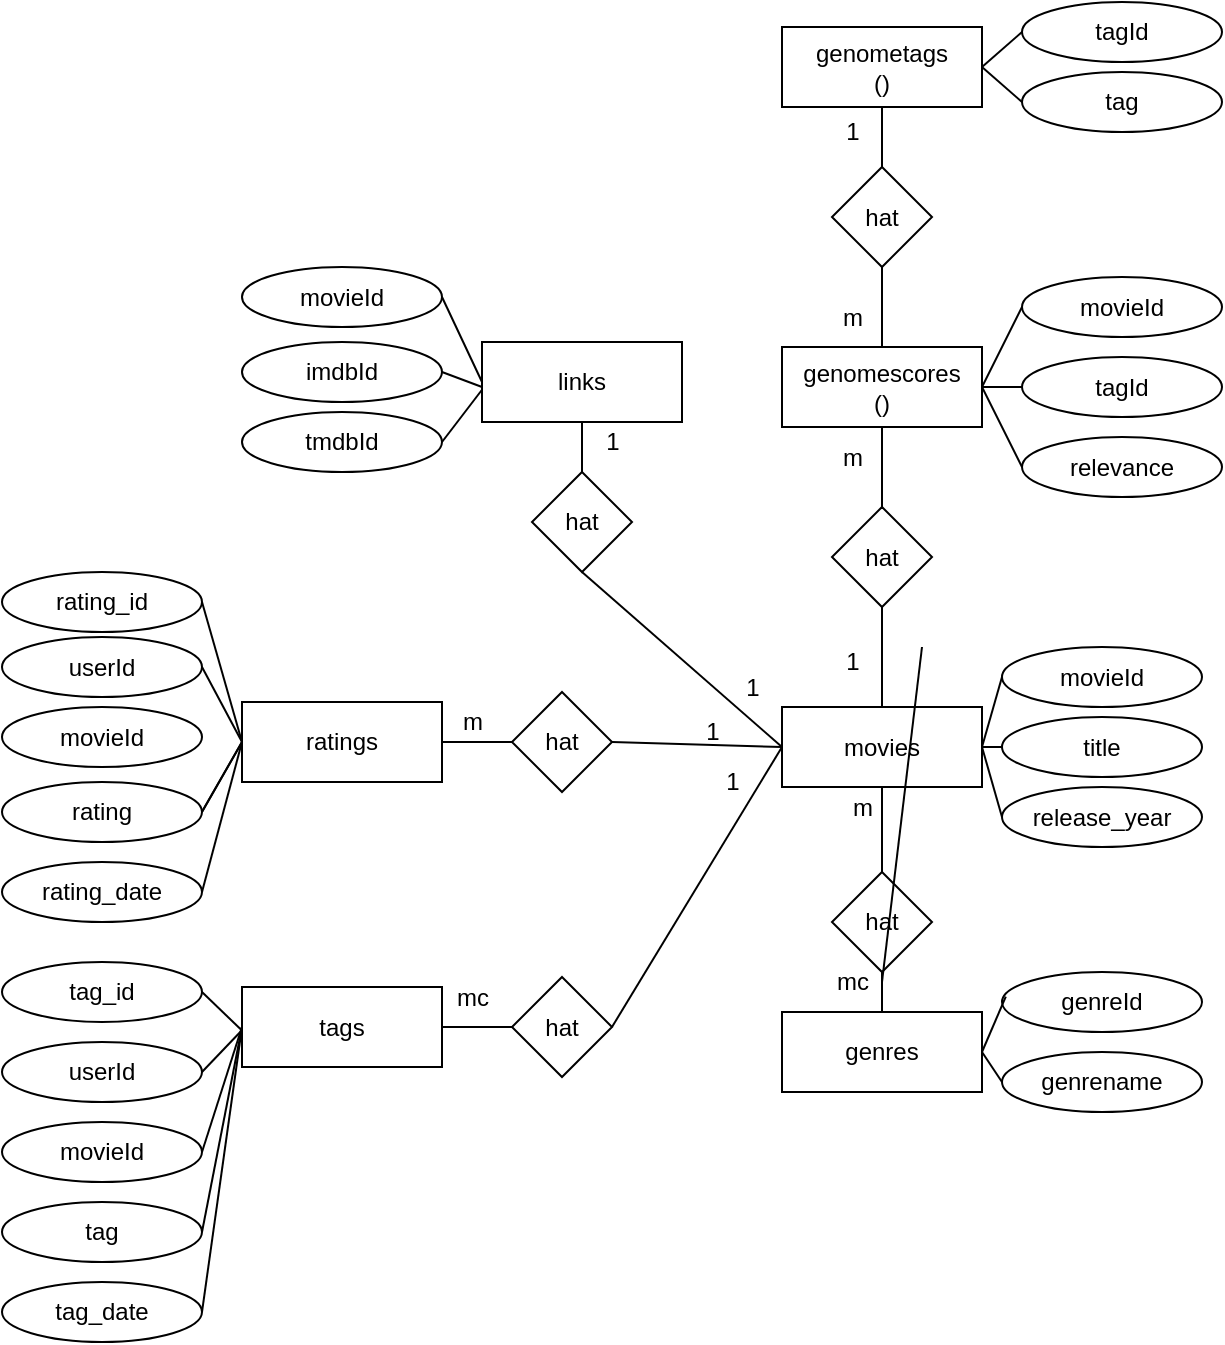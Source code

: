<mxfile version="20.6.0" type="device"><diagram id="pMlSfXwE46G5lVxxXIqY" name="Seite-1"><mxGraphModel dx="1527" dy="844" grid="1" gridSize="10" guides="1" tooltips="1" connect="1" arrows="1" fold="1" page="1" pageScale="1" pageWidth="827" pageHeight="1169" math="0" shadow="0"><root><mxCell id="0"/><mxCell id="1" parent="0"/><mxCell id="RwwPfl5igsPmgXMVHq_F-2" value="movies" style="whiteSpace=wrap;html=1;align=center;" vertex="1" parent="1"><mxGeometry x="520" y="542.5" width="100" height="40" as="geometry"/></mxCell><mxCell id="RwwPfl5igsPmgXMVHq_F-4" value="hat" style="rhombus;whiteSpace=wrap;html=1;" vertex="1" parent="1"><mxGeometry x="545" y="442.5" width="50" height="50" as="geometry"/></mxCell><mxCell id="RwwPfl5igsPmgXMVHq_F-6" value="movieId" style="ellipse;whiteSpace=wrap;html=1;align=center;" vertex="1" parent="1"><mxGeometry x="630" y="512.5" width="100" height="30" as="geometry"/></mxCell><mxCell id="RwwPfl5igsPmgXMVHq_F-7" value="title" style="ellipse;whiteSpace=wrap;html=1;align=center;" vertex="1" parent="1"><mxGeometry x="630" y="547.5" width="100" height="30" as="geometry"/></mxCell><mxCell id="RwwPfl5igsPmgXMVHq_F-8" value="release_year" style="ellipse;whiteSpace=wrap;html=1;align=center;" vertex="1" parent="1"><mxGeometry x="630" y="582.5" width="100" height="30" as="geometry"/></mxCell><mxCell id="RwwPfl5igsPmgXMVHq_F-9" value="" style="endArrow=none;html=1;rounded=0;exitX=1;exitY=0.5;exitDx=0;exitDy=0;entryX=0;entryY=0.5;entryDx=0;entryDy=0;" edge="1" parent="1" source="RwwPfl5igsPmgXMVHq_F-2" target="RwwPfl5igsPmgXMVHq_F-6"><mxGeometry relative="1" as="geometry"><mxPoint x="530" y="522.5" as="sourcePoint"/><mxPoint x="690" y="522.5" as="targetPoint"/></mxGeometry></mxCell><mxCell id="RwwPfl5igsPmgXMVHq_F-10" value="" style="endArrow=none;html=1;rounded=0;exitX=1;exitY=0.5;exitDx=0;exitDy=0;entryX=0;entryY=0.5;entryDx=0;entryDy=0;" edge="1" parent="1" source="RwwPfl5igsPmgXMVHq_F-2" target="RwwPfl5igsPmgXMVHq_F-7"><mxGeometry relative="1" as="geometry"><mxPoint x="550" y="532.5" as="sourcePoint"/><mxPoint x="710" y="532.5" as="targetPoint"/></mxGeometry></mxCell><mxCell id="RwwPfl5igsPmgXMVHq_F-12" value="" style="endArrow=none;html=1;rounded=0;exitX=1;exitY=0.5;exitDx=0;exitDy=0;entryX=0;entryY=0.5;entryDx=0;entryDy=0;" edge="1" parent="1" source="RwwPfl5igsPmgXMVHq_F-2" target="RwwPfl5igsPmgXMVHq_F-8"><mxGeometry relative="1" as="geometry"><mxPoint x="550" y="542.5" as="sourcePoint"/><mxPoint x="710" y="542.5" as="targetPoint"/></mxGeometry></mxCell><mxCell id="RwwPfl5igsPmgXMVHq_F-13" value="&lt;div&gt;genomescores&lt;/div&gt;&lt;div&gt;()&lt;br&gt;&lt;/div&gt;" style="whiteSpace=wrap;html=1;align=center;" vertex="1" parent="1"><mxGeometry x="520" y="362.5" width="100" height="40" as="geometry"/></mxCell><mxCell id="RwwPfl5igsPmgXMVHq_F-14" value="movieId" style="ellipse;whiteSpace=wrap;html=1;align=center;" vertex="1" parent="1"><mxGeometry x="640" y="327.5" width="100" height="30" as="geometry"/></mxCell><mxCell id="RwwPfl5igsPmgXMVHq_F-15" value="tagId" style="ellipse;whiteSpace=wrap;html=1;align=center;" vertex="1" parent="1"><mxGeometry x="640" y="367.5" width="100" height="30" as="geometry"/></mxCell><mxCell id="RwwPfl5igsPmgXMVHq_F-16" value="relevance" style="ellipse;whiteSpace=wrap;html=1;align=center;" vertex="1" parent="1"><mxGeometry x="640" y="407.5" width="100" height="30" as="geometry"/></mxCell><mxCell id="RwwPfl5igsPmgXMVHq_F-17" value="&lt;div&gt;genometags&lt;/div&gt;&lt;div&gt;()&lt;br&gt;&lt;/div&gt;" style="whiteSpace=wrap;html=1;align=center;" vertex="1" parent="1"><mxGeometry x="520" y="202.5" width="100" height="40" as="geometry"/></mxCell><mxCell id="RwwPfl5igsPmgXMVHq_F-18" value="tagId" style="ellipse;whiteSpace=wrap;html=1;align=center;" vertex="1" parent="1"><mxGeometry x="640" y="190" width="100" height="30" as="geometry"/></mxCell><mxCell id="RwwPfl5igsPmgXMVHq_F-19" value="tag" style="ellipse;whiteSpace=wrap;html=1;align=center;" vertex="1" parent="1"><mxGeometry x="640" y="225" width="100" height="30" as="geometry"/></mxCell><mxCell id="RwwPfl5igsPmgXMVHq_F-20" value="" style="endArrow=none;html=1;rounded=0;exitX=1;exitY=0.5;exitDx=0;exitDy=0;entryX=0;entryY=0.5;entryDx=0;entryDy=0;" edge="1" parent="1" source="RwwPfl5igsPmgXMVHq_F-13" target="RwwPfl5igsPmgXMVHq_F-14"><mxGeometry relative="1" as="geometry"><mxPoint x="540" y="342.5" as="sourcePoint"/><mxPoint x="630" y="332.5" as="targetPoint"/></mxGeometry></mxCell><mxCell id="RwwPfl5igsPmgXMVHq_F-21" value="" style="endArrow=none;html=1;rounded=0;exitX=1;exitY=0.5;exitDx=0;exitDy=0;entryX=0;entryY=0.5;entryDx=0;entryDy=0;" edge="1" parent="1" source="RwwPfl5igsPmgXMVHq_F-13" target="RwwPfl5igsPmgXMVHq_F-15"><mxGeometry relative="1" as="geometry"><mxPoint x="540" y="342.5" as="sourcePoint"/><mxPoint x="700" y="342.5" as="targetPoint"/></mxGeometry></mxCell><mxCell id="RwwPfl5igsPmgXMVHq_F-22" value="" style="endArrow=none;html=1;rounded=0;entryX=0;entryY=0.5;entryDx=0;entryDy=0;" edge="1" parent="1" target="RwwPfl5igsPmgXMVHq_F-16"><mxGeometry relative="1" as="geometry"><mxPoint x="620" y="382.5" as="sourcePoint"/><mxPoint x="700" y="342.5" as="targetPoint"/></mxGeometry></mxCell><mxCell id="RwwPfl5igsPmgXMVHq_F-23" value="" style="endArrow=none;html=1;rounded=0;exitX=1;exitY=0.5;exitDx=0;exitDy=0;entryX=0;entryY=0.5;entryDx=0;entryDy=0;" edge="1" parent="1" source="RwwPfl5igsPmgXMVHq_F-17" target="RwwPfl5igsPmgXMVHq_F-18"><mxGeometry relative="1" as="geometry"><mxPoint x="540" y="342.5" as="sourcePoint"/><mxPoint x="700" y="342.5" as="targetPoint"/></mxGeometry></mxCell><mxCell id="RwwPfl5igsPmgXMVHq_F-25" value="" style="endArrow=none;html=1;rounded=0;exitX=1;exitY=0.5;exitDx=0;exitDy=0;entryX=0;entryY=0.5;entryDx=0;entryDy=0;" edge="1" parent="1" source="RwwPfl5igsPmgXMVHq_F-17" target="RwwPfl5igsPmgXMVHq_F-19"><mxGeometry relative="1" as="geometry"><mxPoint x="540" y="342.5" as="sourcePoint"/><mxPoint x="700" y="342.5" as="targetPoint"/></mxGeometry></mxCell><mxCell id="RwwPfl5igsPmgXMVHq_F-26" value="hat" style="rhombus;whiteSpace=wrap;html=1;" vertex="1" parent="1"><mxGeometry x="545" y="272.5" width="50" height="50" as="geometry"/></mxCell><mxCell id="RwwPfl5igsPmgXMVHq_F-27" value="links" style="whiteSpace=wrap;html=1;align=center;" vertex="1" parent="1"><mxGeometry x="370" y="360" width="100" height="40" as="geometry"/></mxCell><mxCell id="RwwPfl5igsPmgXMVHq_F-28" value="movieId" style="ellipse;whiteSpace=wrap;html=1;align=center;" vertex="1" parent="1"><mxGeometry x="250" y="322.5" width="100" height="30" as="geometry"/></mxCell><mxCell id="RwwPfl5igsPmgXMVHq_F-29" value="imdbId" style="ellipse;whiteSpace=wrap;html=1;align=center;" vertex="1" parent="1"><mxGeometry x="250" y="360" width="100" height="30" as="geometry"/></mxCell><mxCell id="RwwPfl5igsPmgXMVHq_F-30" value="tmdbId" style="ellipse;whiteSpace=wrap;html=1;align=center;" vertex="1" parent="1"><mxGeometry x="250" y="395" width="100" height="30" as="geometry"/></mxCell><mxCell id="RwwPfl5igsPmgXMVHq_F-31" value="" style="endArrow=none;html=1;rounded=0;exitX=1;exitY=0.5;exitDx=0;exitDy=0;entryX=0;entryY=0.5;entryDx=0;entryDy=0;" edge="1" parent="1" source="RwwPfl5igsPmgXMVHq_F-28" target="RwwPfl5igsPmgXMVHq_F-27"><mxGeometry relative="1" as="geometry"><mxPoint x="380" y="432.5" as="sourcePoint"/><mxPoint x="540" y="432.5" as="targetPoint"/></mxGeometry></mxCell><mxCell id="RwwPfl5igsPmgXMVHq_F-32" value="" style="endArrow=none;html=1;rounded=0;exitX=1;exitY=0.5;exitDx=0;exitDy=0;" edge="1" parent="1" source="RwwPfl5igsPmgXMVHq_F-29"><mxGeometry relative="1" as="geometry"><mxPoint x="380" y="432.5" as="sourcePoint"/><mxPoint x="370" y="382.5" as="targetPoint"/></mxGeometry></mxCell><mxCell id="RwwPfl5igsPmgXMVHq_F-34" value="" style="endArrow=none;html=1;rounded=0;exitX=1;exitY=0.5;exitDx=0;exitDy=0;entryX=0;entryY=0.597;entryDx=0;entryDy=0;entryPerimeter=0;" edge="1" parent="1" source="RwwPfl5igsPmgXMVHq_F-30" target="RwwPfl5igsPmgXMVHq_F-27"><mxGeometry relative="1" as="geometry"><mxPoint x="360" y="410.5" as="sourcePoint"/><mxPoint x="540" y="432.5" as="targetPoint"/></mxGeometry></mxCell><mxCell id="RwwPfl5igsPmgXMVHq_F-35" value="hat" style="rhombus;whiteSpace=wrap;html=1;" vertex="1" parent="1"><mxGeometry x="395" y="425" width="50" height="50" as="geometry"/></mxCell><mxCell id="RwwPfl5igsPmgXMVHq_F-36" value="ratings" style="whiteSpace=wrap;html=1;align=center;" vertex="1" parent="1"><mxGeometry x="250" y="540" width="100" height="40" as="geometry"/></mxCell><mxCell id="RwwPfl5igsPmgXMVHq_F-37" value="rating_id" style="ellipse;whiteSpace=wrap;html=1;align=center;" vertex="1" parent="1"><mxGeometry x="130" y="475" width="100" height="30" as="geometry"/></mxCell><mxCell id="RwwPfl5igsPmgXMVHq_F-38" value="userId" style="ellipse;whiteSpace=wrap;html=1;align=center;" vertex="1" parent="1"><mxGeometry x="130" y="507.5" width="100" height="30" as="geometry"/></mxCell><mxCell id="RwwPfl5igsPmgXMVHq_F-39" value="movieId" style="ellipse;whiteSpace=wrap;html=1;align=center;" vertex="1" parent="1"><mxGeometry x="130" y="542.5" width="100" height="30" as="geometry"/></mxCell><mxCell id="RwwPfl5igsPmgXMVHq_F-40" value="rating" style="ellipse;whiteSpace=wrap;html=1;align=center;" vertex="1" parent="1"><mxGeometry x="130" y="580" width="100" height="30" as="geometry"/></mxCell><mxCell id="RwwPfl5igsPmgXMVHq_F-41" value="rating_date" style="ellipse;whiteSpace=wrap;html=1;align=center;" vertex="1" parent="1"><mxGeometry x="130" y="620" width="100" height="30" as="geometry"/></mxCell><mxCell id="RwwPfl5igsPmgXMVHq_F-42" value="" style="endArrow=none;html=1;rounded=0;exitX=1;exitY=0.5;exitDx=0;exitDy=0;entryX=0;entryY=0.5;entryDx=0;entryDy=0;" edge="1" parent="1" source="RwwPfl5igsPmgXMVHq_F-41" target="RwwPfl5igsPmgXMVHq_F-36"><mxGeometry relative="1" as="geometry"><mxPoint x="130" y="587.5" as="sourcePoint"/><mxPoint x="290" y="587.5" as="targetPoint"/></mxGeometry></mxCell><mxCell id="RwwPfl5igsPmgXMVHq_F-43" value="" style="endArrow=none;html=1;rounded=0;exitX=1;exitY=0.5;exitDx=0;exitDy=0;entryX=0;entryY=0.5;entryDx=0;entryDy=0;" edge="1" parent="1" source="RwwPfl5igsPmgXMVHq_F-40" target="RwwPfl5igsPmgXMVHq_F-36"><mxGeometry relative="1" as="geometry"><mxPoint x="130" y="587.5" as="sourcePoint"/><mxPoint x="290" y="587.5" as="targetPoint"/></mxGeometry></mxCell><mxCell id="RwwPfl5igsPmgXMVHq_F-45" value="" style="endArrow=none;html=1;rounded=0;entryX=0;entryY=0.5;entryDx=0;entryDy=0;" edge="1" parent="1" target="RwwPfl5igsPmgXMVHq_F-36"><mxGeometry relative="1" as="geometry"><mxPoint x="230" y="594.9" as="sourcePoint"/><mxPoint x="390" y="594.9" as="targetPoint"/></mxGeometry></mxCell><mxCell id="RwwPfl5igsPmgXMVHq_F-46" value="" style="endArrow=none;html=1;rounded=0;exitX=1;exitY=0.5;exitDx=0;exitDy=0;entryX=0;entryY=0.5;entryDx=0;entryDy=0;" edge="1" parent="1" source="RwwPfl5igsPmgXMVHq_F-38" target="RwwPfl5igsPmgXMVHq_F-36"><mxGeometry relative="1" as="geometry"><mxPoint x="140" y="597.5" as="sourcePoint"/><mxPoint x="300" y="597.5" as="targetPoint"/></mxGeometry></mxCell><mxCell id="RwwPfl5igsPmgXMVHq_F-48" value="" style="endArrow=none;html=1;rounded=0;exitX=1;exitY=0.5;exitDx=0;exitDy=0;entryX=0;entryY=0.5;entryDx=0;entryDy=0;" edge="1" parent="1" source="RwwPfl5igsPmgXMVHq_F-37" target="RwwPfl5igsPmgXMVHq_F-36"><mxGeometry relative="1" as="geometry"><mxPoint x="240" y="570" as="sourcePoint"/><mxPoint x="260" y="570" as="targetPoint"/></mxGeometry></mxCell><mxCell id="RwwPfl5igsPmgXMVHq_F-49" value="tags" style="whiteSpace=wrap;html=1;align=center;" vertex="1" parent="1"><mxGeometry x="250" y="682.5" width="100" height="40" as="geometry"/></mxCell><mxCell id="RwwPfl5igsPmgXMVHq_F-50" value="tag_id" style="ellipse;whiteSpace=wrap;html=1;align=center;" vertex="1" parent="1"><mxGeometry x="130" y="670" width="100" height="30" as="geometry"/></mxCell><mxCell id="RwwPfl5igsPmgXMVHq_F-51" value="userId" style="ellipse;whiteSpace=wrap;html=1;align=center;" vertex="1" parent="1"><mxGeometry x="130" y="710" width="100" height="30" as="geometry"/></mxCell><mxCell id="RwwPfl5igsPmgXMVHq_F-52" value="movieId" style="ellipse;whiteSpace=wrap;html=1;align=center;" vertex="1" parent="1"><mxGeometry x="130" y="750" width="100" height="30" as="geometry"/></mxCell><mxCell id="RwwPfl5igsPmgXMVHq_F-53" value="tag" style="ellipse;whiteSpace=wrap;html=1;align=center;" vertex="1" parent="1"><mxGeometry x="130" y="790" width="100" height="30" as="geometry"/></mxCell><mxCell id="RwwPfl5igsPmgXMVHq_F-54" value="tag_date" style="ellipse;whiteSpace=wrap;html=1;align=center;" vertex="1" parent="1"><mxGeometry x="130" y="830" width="100" height="30" as="geometry"/></mxCell><mxCell id="RwwPfl5igsPmgXMVHq_F-55" value="" style="endArrow=none;html=1;rounded=0;exitX=1;exitY=0.5;exitDx=0;exitDy=0;entryX=0;entryY=0.5;entryDx=0;entryDy=0;" edge="1" parent="1" source="RwwPfl5igsPmgXMVHq_F-54" target="RwwPfl5igsPmgXMVHq_F-49"><mxGeometry relative="1" as="geometry"><mxPoint x="120" y="650" as="sourcePoint"/><mxPoint x="280" y="650" as="targetPoint"/></mxGeometry></mxCell><mxCell id="RwwPfl5igsPmgXMVHq_F-56" value="" style="endArrow=none;html=1;rounded=0;exitX=1;exitY=0.5;exitDx=0;exitDy=0;entryX=0;entryY=0.5;entryDx=0;entryDy=0;" edge="1" parent="1" source="RwwPfl5igsPmgXMVHq_F-53" target="RwwPfl5igsPmgXMVHq_F-49"><mxGeometry relative="1" as="geometry"><mxPoint x="120" y="650" as="sourcePoint"/><mxPoint x="280" y="650" as="targetPoint"/></mxGeometry></mxCell><mxCell id="RwwPfl5igsPmgXMVHq_F-57" value="" style="endArrow=none;html=1;rounded=0;exitX=1;exitY=0.5;exitDx=0;exitDy=0;entryX=0;entryY=0.5;entryDx=0;entryDy=0;" edge="1" parent="1" source="RwwPfl5igsPmgXMVHq_F-52" target="RwwPfl5igsPmgXMVHq_F-49"><mxGeometry relative="1" as="geometry"><mxPoint x="120" y="650" as="sourcePoint"/><mxPoint x="280" y="650" as="targetPoint"/></mxGeometry></mxCell><mxCell id="RwwPfl5igsPmgXMVHq_F-58" value="" style="endArrow=none;html=1;rounded=0;exitX=1;exitY=0.5;exitDx=0;exitDy=0;entryX=0.002;entryY=0.535;entryDx=0;entryDy=0;entryPerimeter=0;" edge="1" parent="1" source="RwwPfl5igsPmgXMVHq_F-51" target="RwwPfl5igsPmgXMVHq_F-49"><mxGeometry relative="1" as="geometry"><mxPoint x="120" y="650" as="sourcePoint"/><mxPoint x="280" y="650" as="targetPoint"/></mxGeometry></mxCell><mxCell id="RwwPfl5igsPmgXMVHq_F-60" value="" style="endArrow=none;html=1;rounded=0;exitX=1;exitY=0.5;exitDx=0;exitDy=0;entryX=-0.004;entryY=0.535;entryDx=0;entryDy=0;entryPerimeter=0;" edge="1" parent="1" source="RwwPfl5igsPmgXMVHq_F-50" target="RwwPfl5igsPmgXMVHq_F-49"><mxGeometry relative="1" as="geometry"><mxPoint x="250" y="785" as="sourcePoint"/><mxPoint x="260.2" y="751.4" as="targetPoint"/></mxGeometry></mxCell><mxCell id="RwwPfl5igsPmgXMVHq_F-69" value="genres" style="whiteSpace=wrap;html=1;align=center;" vertex="1" parent="1"><mxGeometry x="520" y="695" width="100" height="40" as="geometry"/></mxCell><mxCell id="RwwPfl5igsPmgXMVHq_F-70" value="hat" style="rhombus;whiteSpace=wrap;html=1;" vertex="1" parent="1"><mxGeometry x="545" y="625" width="50" height="50" as="geometry"/></mxCell><mxCell id="RwwPfl5igsPmgXMVHq_F-72" value="genreId" style="ellipse;whiteSpace=wrap;html=1;align=center;" vertex="1" parent="1"><mxGeometry x="630" y="675" width="100" height="30" as="geometry"/></mxCell><mxCell id="RwwPfl5igsPmgXMVHq_F-73" value="genrename" style="ellipse;whiteSpace=wrap;html=1;align=center;" vertex="1" parent="1"><mxGeometry x="630" y="715" width="100" height="30" as="geometry"/></mxCell><mxCell id="RwwPfl5igsPmgXMVHq_F-74" value="" style="endArrow=none;html=1;rounded=0;exitX=1;exitY=0.5;exitDx=0;exitDy=0;entryX=0.019;entryY=0.41;entryDx=0;entryDy=0;entryPerimeter=0;" edge="1" parent="1" source="RwwPfl5igsPmgXMVHq_F-69" target="RwwPfl5igsPmgXMVHq_F-72"><mxGeometry relative="1" as="geometry"><mxPoint x="550" y="555" as="sourcePoint"/><mxPoint x="710" y="555" as="targetPoint"/></mxGeometry></mxCell><mxCell id="RwwPfl5igsPmgXMVHq_F-75" value="" style="endArrow=none;html=1;rounded=0;exitX=1;exitY=0.5;exitDx=0;exitDy=0;entryX=0;entryY=0.5;entryDx=0;entryDy=0;" edge="1" parent="1" source="RwwPfl5igsPmgXMVHq_F-69" target="RwwPfl5igsPmgXMVHq_F-73"><mxGeometry relative="1" as="geometry"><mxPoint x="550" y="555" as="sourcePoint"/><mxPoint x="710" y="555" as="targetPoint"/></mxGeometry></mxCell><mxCell id="RwwPfl5igsPmgXMVHq_F-76" value="hat" style="rhombus;whiteSpace=wrap;html=1;" vertex="1" parent="1"><mxGeometry x="385" y="535" width="50" height="50" as="geometry"/></mxCell><mxCell id="RwwPfl5igsPmgXMVHq_F-77" value="hat" style="rhombus;whiteSpace=wrap;html=1;" vertex="1" parent="1"><mxGeometry x="385" y="677.5" width="50" height="50" as="geometry"/></mxCell><mxCell id="RwwPfl5igsPmgXMVHq_F-78" value="1" style="text;html=1;resizable=0;autosize=1;align=center;verticalAlign=middle;points=[];fillColor=none;strokeColor=none;rounded=0;" vertex="1" parent="1"><mxGeometry x="540" y="505" width="30" height="30" as="geometry"/></mxCell><mxCell id="RwwPfl5igsPmgXMVHq_F-79" value="" style="endArrow=none;html=1;rounded=0;exitX=0.5;exitY=1;exitDx=0;exitDy=0;entryX=0.5;entryY=0;entryDx=0;entryDy=0;" edge="1" parent="1" source="RwwPfl5igsPmgXMVHq_F-17" target="RwwPfl5igsPmgXMVHq_F-26"><mxGeometry relative="1" as="geometry"><mxPoint x="470" y="400" as="sourcePoint"/><mxPoint x="630" y="400" as="targetPoint"/></mxGeometry></mxCell><mxCell id="RwwPfl5igsPmgXMVHq_F-80" value="" style="endArrow=none;html=1;rounded=0;exitX=0.5;exitY=1;exitDx=0;exitDy=0;entryX=0.5;entryY=0;entryDx=0;entryDy=0;" edge="1" parent="1" source="RwwPfl5igsPmgXMVHq_F-26" target="RwwPfl5igsPmgXMVHq_F-13"><mxGeometry relative="1" as="geometry"><mxPoint x="580" y="252.5" as="sourcePoint"/><mxPoint x="580" y="282.5" as="targetPoint"/></mxGeometry></mxCell><mxCell id="RwwPfl5igsPmgXMVHq_F-82" value="" style="endArrow=none;html=1;rounded=0;exitX=0.5;exitY=1;exitDx=0;exitDy=0;entryX=0.5;entryY=0;entryDx=0;entryDy=0;" edge="1" parent="1" source="RwwPfl5igsPmgXMVHq_F-13" target="RwwPfl5igsPmgXMVHq_F-4"><mxGeometry relative="1" as="geometry"><mxPoint x="600" y="272.5" as="sourcePoint"/><mxPoint x="600" y="302.5" as="targetPoint"/></mxGeometry></mxCell><mxCell id="RwwPfl5igsPmgXMVHq_F-85" value="" style="endArrow=none;html=1;rounded=0;exitX=0.5;exitY=1;exitDx=0;exitDy=0;entryX=0.5;entryY=0;entryDx=0;entryDy=0;" edge="1" parent="1" source="RwwPfl5igsPmgXMVHq_F-4" target="RwwPfl5igsPmgXMVHq_F-2"><mxGeometry relative="1" as="geometry"><mxPoint x="610" y="282.5" as="sourcePoint"/><mxPoint x="610" y="312.5" as="targetPoint"/></mxGeometry></mxCell><mxCell id="RwwPfl5igsPmgXMVHq_F-86" value="" style="endArrow=none;html=1;rounded=0;exitX=0.5;exitY=1;exitDx=0;exitDy=0;entryX=0.5;entryY=0;entryDx=0;entryDy=0;" edge="1" parent="1" source="RwwPfl5igsPmgXMVHq_F-2" target="RwwPfl5igsPmgXMVHq_F-70"><mxGeometry relative="1" as="geometry"><mxPoint x="580" y="502.5" as="sourcePoint"/><mxPoint x="570" y="607.5" as="targetPoint"/></mxGeometry></mxCell><mxCell id="RwwPfl5igsPmgXMVHq_F-87" value="" style="endArrow=none;html=1;rounded=0;exitX=0.5;exitY=1;exitDx=0;exitDy=0;entryX=0.5;entryY=0;entryDx=0;entryDy=0;" edge="1" parent="1" source="RwwPfl5igsPmgXMVHq_F-68"><mxGeometry relative="1" as="geometry"><mxPoint x="590" y="512.5" as="sourcePoint"/><mxPoint x="570" y="680" as="targetPoint"/></mxGeometry></mxCell><mxCell id="RwwPfl5igsPmgXMVHq_F-89" value="" style="endArrow=none;html=1;rounded=0;exitX=0.5;exitY=1;exitDx=0;exitDy=0;entryX=0.5;entryY=0;entryDx=0;entryDy=0;" edge="1" parent="1" source="RwwPfl5igsPmgXMVHq_F-70" target="RwwPfl5igsPmgXMVHq_F-69"><mxGeometry relative="1" as="geometry"><mxPoint x="610" y="417.5" as="sourcePoint"/><mxPoint x="610" y="467.5" as="targetPoint"/></mxGeometry></mxCell><mxCell id="RwwPfl5igsPmgXMVHq_F-90" value="" style="endArrow=none;html=1;rounded=0;exitX=1;exitY=0.5;exitDx=0;exitDy=0;entryX=0;entryY=0.5;entryDx=0;entryDy=0;" edge="1" parent="1" source="RwwPfl5igsPmgXMVHq_F-49" target="RwwPfl5igsPmgXMVHq_F-77"><mxGeometry relative="1" as="geometry"><mxPoint x="620" y="425" as="sourcePoint"/><mxPoint x="620" y="475" as="targetPoint"/></mxGeometry></mxCell><mxCell id="RwwPfl5igsPmgXMVHq_F-91" value="" style="endArrow=none;html=1;rounded=0;exitX=1;exitY=0.5;exitDx=0;exitDy=0;entryX=0;entryY=0.5;entryDx=0;entryDy=0;" edge="1" parent="1" source="RwwPfl5igsPmgXMVHq_F-77" target="RwwPfl5igsPmgXMVHq_F-2"><mxGeometry relative="1" as="geometry"><mxPoint x="630" y="552.5" as="sourcePoint"/><mxPoint x="630" y="602.5" as="targetPoint"/></mxGeometry></mxCell><mxCell id="RwwPfl5igsPmgXMVHq_F-92" value="" style="endArrow=none;html=1;rounded=0;exitX=1;exitY=0.5;exitDx=0;exitDy=0;entryX=0;entryY=0.5;entryDx=0;entryDy=0;" edge="1" parent="1" source="RwwPfl5igsPmgXMVHq_F-36" target="RwwPfl5igsPmgXMVHq_F-76"><mxGeometry relative="1" as="geometry"><mxPoint x="640" y="562.5" as="sourcePoint"/><mxPoint x="640" y="612.5" as="targetPoint"/></mxGeometry></mxCell><mxCell id="RwwPfl5igsPmgXMVHq_F-93" value="" style="endArrow=none;html=1;rounded=0;exitX=1;exitY=0.5;exitDx=0;exitDy=0;entryX=0;entryY=0.5;entryDx=0;entryDy=0;" edge="1" parent="1" source="RwwPfl5igsPmgXMVHq_F-76" target="RwwPfl5igsPmgXMVHq_F-2"><mxGeometry relative="1" as="geometry"><mxPoint x="650" y="572.5" as="sourcePoint"/><mxPoint x="650" y="622.5" as="targetPoint"/></mxGeometry></mxCell><mxCell id="RwwPfl5igsPmgXMVHq_F-94" value="" style="endArrow=none;html=1;rounded=0;exitX=0.5;exitY=1;exitDx=0;exitDy=0;entryX=0.5;entryY=0;entryDx=0;entryDy=0;" edge="1" parent="1" source="RwwPfl5igsPmgXMVHq_F-27" target="RwwPfl5igsPmgXMVHq_F-35"><mxGeometry relative="1" as="geometry"><mxPoint x="690" y="565" as="sourcePoint"/><mxPoint x="690" y="615" as="targetPoint"/></mxGeometry></mxCell><mxCell id="RwwPfl5igsPmgXMVHq_F-95" value="" style="endArrow=none;html=1;rounded=0;exitX=0.5;exitY=1;exitDx=0;exitDy=0;entryX=0;entryY=0.5;entryDx=0;entryDy=0;" edge="1" parent="1" source="RwwPfl5igsPmgXMVHq_F-35" target="RwwPfl5igsPmgXMVHq_F-2"><mxGeometry relative="1" as="geometry"><mxPoint x="670" y="592.5" as="sourcePoint"/><mxPoint x="670" y="642.5" as="targetPoint"/></mxGeometry></mxCell><mxCell id="RwwPfl5igsPmgXMVHq_F-97" value="m" style="text;html=1;resizable=0;autosize=1;align=center;verticalAlign=middle;points=[];fillColor=none;strokeColor=none;rounded=0;" vertex="1" parent="1"><mxGeometry x="540" y="402.5" width="30" height="30" as="geometry"/></mxCell><mxCell id="RwwPfl5igsPmgXMVHq_F-98" value="1" style="text;html=1;resizable=0;autosize=1;align=center;verticalAlign=middle;points=[];fillColor=none;strokeColor=none;rounded=0;" vertex="1" parent="1"><mxGeometry x="540" y="240" width="30" height="30" as="geometry"/></mxCell><mxCell id="RwwPfl5igsPmgXMVHq_F-99" value="m" style="text;html=1;resizable=0;autosize=1;align=center;verticalAlign=middle;points=[];fillColor=none;strokeColor=none;rounded=0;" vertex="1" parent="1"><mxGeometry x="540" y="332.5" width="30" height="30" as="geometry"/></mxCell><mxCell id="RwwPfl5igsPmgXMVHq_F-100" value="1" style="text;html=1;resizable=0;autosize=1;align=center;verticalAlign=middle;points=[];fillColor=none;strokeColor=none;rounded=0;" vertex="1" parent="1"><mxGeometry x="490" y="517.5" width="30" height="30" as="geometry"/></mxCell><mxCell id="RwwPfl5igsPmgXMVHq_F-101" value="1" style="text;html=1;resizable=0;autosize=1;align=center;verticalAlign=middle;points=[];fillColor=none;strokeColor=none;rounded=0;" vertex="1" parent="1"><mxGeometry x="420" y="395" width="30" height="30" as="geometry"/></mxCell><mxCell id="RwwPfl5igsPmgXMVHq_F-102" value="1" style="text;html=1;resizable=0;autosize=1;align=center;verticalAlign=middle;points=[];fillColor=none;strokeColor=none;rounded=0;" vertex="1" parent="1"><mxGeometry x="470" y="540" width="30" height="30" as="geometry"/></mxCell><mxCell id="RwwPfl5igsPmgXMVHq_F-103" value="m" style="text;html=1;resizable=0;autosize=1;align=center;verticalAlign=middle;points=[];fillColor=none;strokeColor=none;rounded=0;" vertex="1" parent="1"><mxGeometry x="350" y="535" width="30" height="30" as="geometry"/></mxCell><mxCell id="RwwPfl5igsPmgXMVHq_F-104" value="1" style="text;html=1;resizable=0;autosize=1;align=center;verticalAlign=middle;points=[];fillColor=none;strokeColor=none;rounded=0;" vertex="1" parent="1"><mxGeometry x="480" y="565" width="30" height="30" as="geometry"/></mxCell><mxCell id="RwwPfl5igsPmgXMVHq_F-105" value="mc" style="text;html=1;resizable=0;autosize=1;align=center;verticalAlign=middle;points=[];fillColor=none;strokeColor=none;rounded=0;" vertex="1" parent="1"><mxGeometry x="345" y="672.5" width="40" height="30" as="geometry"/></mxCell><mxCell id="RwwPfl5igsPmgXMVHq_F-106" value="m" style="text;html=1;resizable=0;autosize=1;align=center;verticalAlign=middle;points=[];fillColor=none;strokeColor=none;rounded=0;" vertex="1" parent="1"><mxGeometry x="545" y="577.5" width="30" height="30" as="geometry"/></mxCell><mxCell id="RwwPfl5igsPmgXMVHq_F-109" value="mc" style="text;html=1;resizable=0;autosize=1;align=center;verticalAlign=middle;points=[];fillColor=none;strokeColor=none;rounded=0;" vertex="1" parent="1"><mxGeometry x="535" y="665" width="40" height="30" as="geometry"/></mxCell></root></mxGraphModel></diagram></mxfile>
